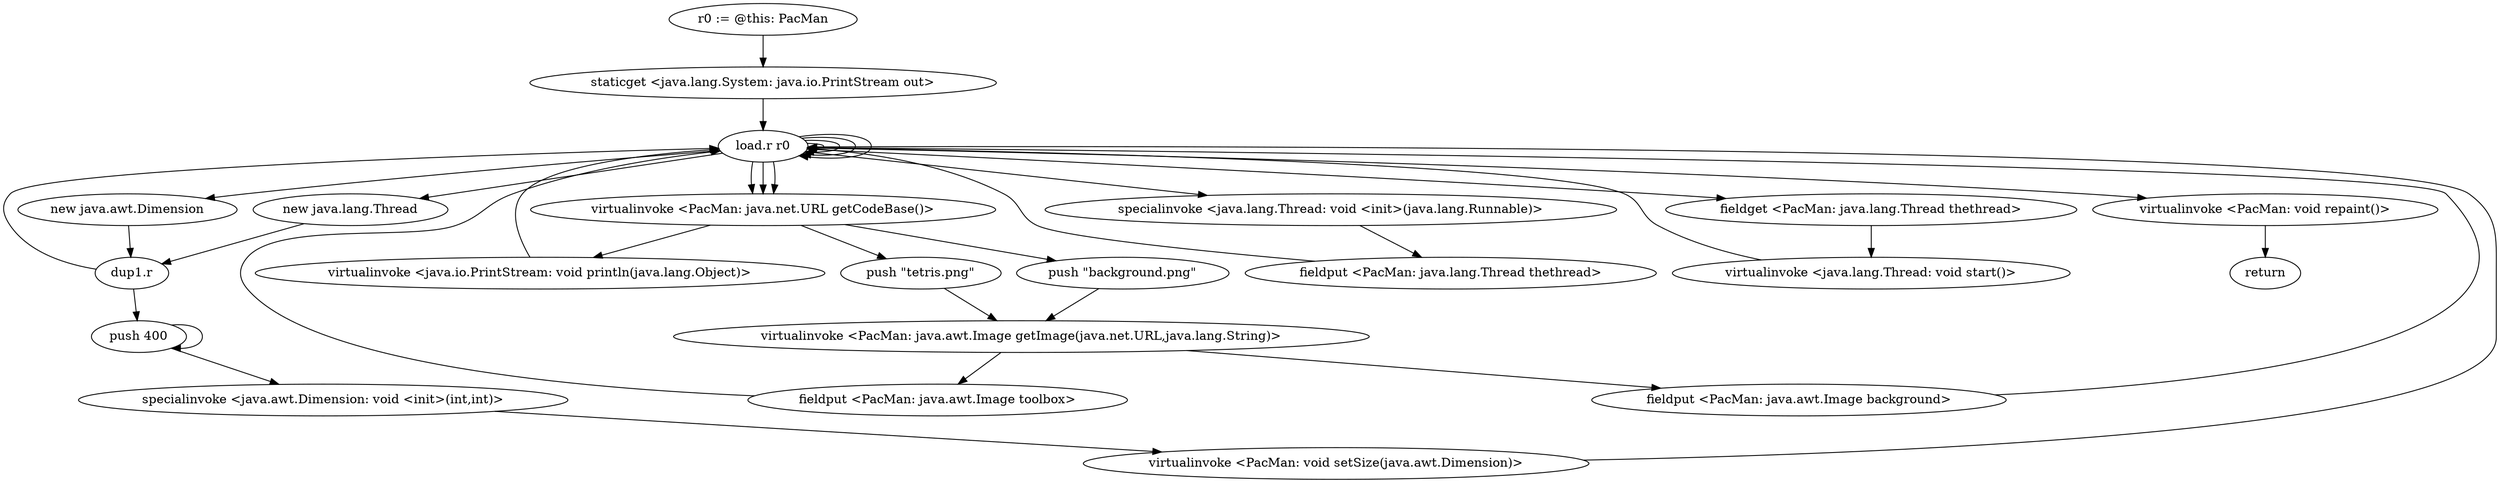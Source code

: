 digraph "" {
    "r0 := @this: PacMan"
    "staticget <java.lang.System: java.io.PrintStream out>"
    "r0 := @this: PacMan"->"staticget <java.lang.System: java.io.PrintStream out>";
    "load.r r0"
    "staticget <java.lang.System: java.io.PrintStream out>"->"load.r r0";
    "virtualinvoke <PacMan: java.net.URL getCodeBase()>"
    "load.r r0"->"virtualinvoke <PacMan: java.net.URL getCodeBase()>";
    "virtualinvoke <java.io.PrintStream: void println(java.lang.Object)>"
    "virtualinvoke <PacMan: java.net.URL getCodeBase()>"->"virtualinvoke <java.io.PrintStream: void println(java.lang.Object)>";
    "virtualinvoke <java.io.PrintStream: void println(java.lang.Object)>"->"load.r r0";
    "load.r r0"->"load.r r0";
    "load.r r0"->"load.r r0";
    "load.r r0"->"virtualinvoke <PacMan: java.net.URL getCodeBase()>";
    "push \"tetris.png\""
    "virtualinvoke <PacMan: java.net.URL getCodeBase()>"->"push \"tetris.png\"";
    "virtualinvoke <PacMan: java.awt.Image getImage(java.net.URL,java.lang.String)>"
    "push \"tetris.png\""->"virtualinvoke <PacMan: java.awt.Image getImage(java.net.URL,java.lang.String)>";
    "fieldput <PacMan: java.awt.Image toolbox>"
    "virtualinvoke <PacMan: java.awt.Image getImage(java.net.URL,java.lang.String)>"->"fieldput <PacMan: java.awt.Image toolbox>";
    "fieldput <PacMan: java.awt.Image toolbox>"->"load.r r0";
    "load.r r0"->"load.r r0";
    "load.r r0"->"load.r r0";
    "load.r r0"->"virtualinvoke <PacMan: java.net.URL getCodeBase()>";
    "push \"background.png\""
    "virtualinvoke <PacMan: java.net.URL getCodeBase()>"->"push \"background.png\"";
    "push \"background.png\""->"virtualinvoke <PacMan: java.awt.Image getImage(java.net.URL,java.lang.String)>";
    "fieldput <PacMan: java.awt.Image background>"
    "virtualinvoke <PacMan: java.awt.Image getImage(java.net.URL,java.lang.String)>"->"fieldput <PacMan: java.awt.Image background>";
    "fieldput <PacMan: java.awt.Image background>"->"load.r r0";
    "new java.awt.Dimension"
    "load.r r0"->"new java.awt.Dimension";
    "dup1.r"
    "new java.awt.Dimension"->"dup1.r";
    "push 400"
    "dup1.r"->"push 400";
    "push 400"->"push 400";
    "specialinvoke <java.awt.Dimension: void <init>(int,int)>"
    "push 400"->"specialinvoke <java.awt.Dimension: void <init>(int,int)>";
    "virtualinvoke <PacMan: void setSize(java.awt.Dimension)>"
    "specialinvoke <java.awt.Dimension: void <init>(int,int)>"->"virtualinvoke <PacMan: void setSize(java.awt.Dimension)>";
    "virtualinvoke <PacMan: void setSize(java.awt.Dimension)>"->"load.r r0";
    "new java.lang.Thread"
    "load.r r0"->"new java.lang.Thread";
    "new java.lang.Thread"->"dup1.r";
    "dup1.r"->"load.r r0";
    "specialinvoke <java.lang.Thread: void <init>(java.lang.Runnable)>"
    "load.r r0"->"specialinvoke <java.lang.Thread: void <init>(java.lang.Runnable)>";
    "fieldput <PacMan: java.lang.Thread thethread>"
    "specialinvoke <java.lang.Thread: void <init>(java.lang.Runnable)>"->"fieldput <PacMan: java.lang.Thread thethread>";
    "fieldput <PacMan: java.lang.Thread thethread>"->"load.r r0";
    "fieldget <PacMan: java.lang.Thread thethread>"
    "load.r r0"->"fieldget <PacMan: java.lang.Thread thethread>";
    "virtualinvoke <java.lang.Thread: void start()>"
    "fieldget <PacMan: java.lang.Thread thethread>"->"virtualinvoke <java.lang.Thread: void start()>";
    "virtualinvoke <java.lang.Thread: void start()>"->"load.r r0";
    "virtualinvoke <PacMan: void repaint()>"
    "load.r r0"->"virtualinvoke <PacMan: void repaint()>";
    "return"
    "virtualinvoke <PacMan: void repaint()>"->"return";
}
